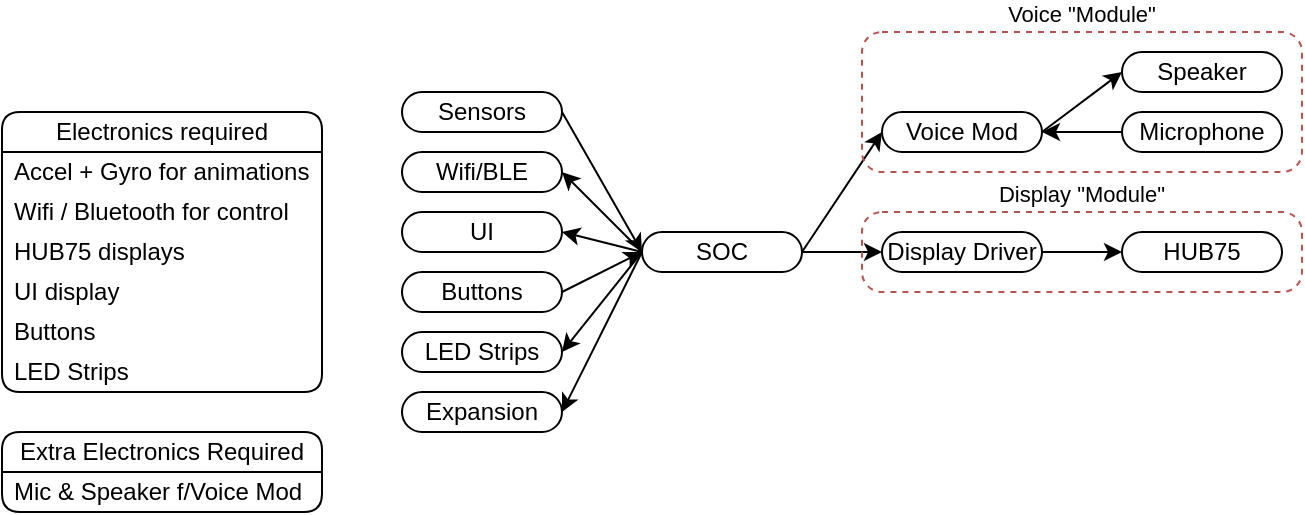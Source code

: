 <mxfile version="28.1.2">
  <diagram name="Page-1" id="0eXUzmamL8_OXHBGmZvd">
    <mxGraphModel dx="987" dy="705" grid="1" gridSize="10" guides="1" tooltips="1" connect="1" arrows="1" fold="1" page="1" pageScale="1" pageWidth="1000" pageHeight="530" math="0" shadow="0">
      <root>
        <mxCell id="0" />
        <mxCell id="1" parent="0" />
        <mxCell id="WlvkdHfP5dR42fJ3DuTj-3" value="Electronics required" style="swimlane;fontStyle=0;childLayout=stackLayout;horizontal=1;startSize=20;horizontalStack=0;resizeParent=1;resizeParentMax=0;resizeLast=0;collapsible=0;marginBottom=0;whiteSpace=wrap;html=1;rounded=1;container=1;" vertex="1" parent="1">
          <mxGeometry x="80" y="80" width="160" height="140" as="geometry" />
        </mxCell>
        <mxCell id="WlvkdHfP5dR42fJ3DuTj-4" value="Accel + Gyro for animations" style="text;strokeColor=none;fillColor=none;align=left;verticalAlign=middle;spacingLeft=4;spacingRight=4;overflow=hidden;points=[[0,0.5],[1,0.5]];portConstraint=eastwest;rotatable=0;whiteSpace=wrap;html=1;" vertex="1" parent="WlvkdHfP5dR42fJ3DuTj-3">
          <mxGeometry y="20" width="160" height="20" as="geometry" />
        </mxCell>
        <mxCell id="WlvkdHfP5dR42fJ3DuTj-5" value="Wifi / Bluetooth for control" style="text;strokeColor=none;fillColor=none;align=left;verticalAlign=middle;spacingLeft=4;spacingRight=4;overflow=hidden;points=[[0,0.5],[1,0.5]];portConstraint=eastwest;rotatable=0;whiteSpace=wrap;html=1;" vertex="1" parent="WlvkdHfP5dR42fJ3DuTj-3">
          <mxGeometry y="40" width="160" height="20" as="geometry" />
        </mxCell>
        <mxCell id="WlvkdHfP5dR42fJ3DuTj-6" value="HUB75 displays" style="text;strokeColor=none;fillColor=none;align=left;verticalAlign=middle;spacingLeft=4;spacingRight=4;overflow=hidden;points=[[0,0.5],[1,0.5]];portConstraint=eastwest;rotatable=0;whiteSpace=wrap;html=1;" vertex="1" parent="WlvkdHfP5dR42fJ3DuTj-3">
          <mxGeometry y="60" width="160" height="20" as="geometry" />
        </mxCell>
        <mxCell id="WlvkdHfP5dR42fJ3DuTj-7" value="UI display" style="text;strokeColor=none;fillColor=none;align=left;verticalAlign=middle;spacingLeft=4;spacingRight=4;overflow=hidden;points=[[0,0.5],[1,0.5]];portConstraint=eastwest;rotatable=0;whiteSpace=wrap;html=1;" vertex="1" parent="WlvkdHfP5dR42fJ3DuTj-3">
          <mxGeometry y="80" width="160" height="20" as="geometry" />
        </mxCell>
        <mxCell id="WlvkdHfP5dR42fJ3DuTj-13" value="Buttons" style="text;strokeColor=none;fillColor=none;align=left;verticalAlign=middle;spacingLeft=4;spacingRight=4;overflow=hidden;points=[[0,0.5],[1,0.5]];portConstraint=eastwest;rotatable=0;whiteSpace=wrap;html=1;" vertex="1" parent="WlvkdHfP5dR42fJ3DuTj-3">
          <mxGeometry y="100" width="160" height="20" as="geometry" />
        </mxCell>
        <mxCell id="WlvkdHfP5dR42fJ3DuTj-14" value="LED Strips" style="text;strokeColor=none;fillColor=none;align=left;verticalAlign=middle;spacingLeft=4;spacingRight=4;overflow=hidden;points=[[0,0.5],[1,0.5]];portConstraint=eastwest;rotatable=0;whiteSpace=wrap;html=1;" vertex="1" parent="WlvkdHfP5dR42fJ3DuTj-3">
          <mxGeometry y="120" width="160" height="20" as="geometry" />
        </mxCell>
        <mxCell id="WlvkdHfP5dR42fJ3DuTj-9" value="Extra Electronics Required" style="swimlane;fontStyle=0;childLayout=stackLayout;horizontal=1;startSize=20;horizontalStack=0;resizeParent=1;resizeParentMax=0;resizeLast=0;collapsible=0;marginBottom=0;whiteSpace=wrap;html=1;rounded=1;container=1;" vertex="1" parent="1">
          <mxGeometry x="80" y="240" width="160" height="40" as="geometry" />
        </mxCell>
        <mxCell id="WlvkdHfP5dR42fJ3DuTj-10" value="Mic &amp;amp; Speaker f/Voice Mod" style="text;strokeColor=none;fillColor=none;align=left;verticalAlign=middle;spacingLeft=4;spacingRight=4;overflow=hidden;points=[[0,0.5],[1,0.5]];portConstraint=eastwest;rotatable=0;whiteSpace=wrap;html=1;" vertex="1" parent="WlvkdHfP5dR42fJ3DuTj-9">
          <mxGeometry y="20" width="160" height="20" as="geometry" />
        </mxCell>
        <mxCell id="WlvkdHfP5dR42fJ3DuTj-44" style="edgeStyle=none;shape=connector;rounded=0;orthogonalLoop=1;jettySize=auto;html=1;exitX=0;exitY=0.5;exitDx=0;exitDy=0;exitPerimeter=0;strokeColor=default;align=center;verticalAlign=middle;fontFamily=Helvetica;fontSize=11;fontColor=default;labelBackgroundColor=default;endArrow=classic;entryX=1;entryY=0.5;entryDx=0;entryDy=0;entryPerimeter=0;" edge="1" parent="1" source="WlvkdHfP5dR42fJ3DuTj-15" target="WlvkdHfP5dR42fJ3DuTj-45">
          <mxGeometry relative="1" as="geometry">
            <mxPoint x="520" y="270" as="targetPoint" />
          </mxGeometry>
        </mxCell>
        <mxCell id="WlvkdHfP5dR42fJ3DuTj-15" value="SOC" style="rounded=1;whiteSpace=wrap;html=1;absoluteArcSize=1;points=[[0,0.5,0,0,0],[1,0.5,0,0,0]];" vertex="1" parent="1">
          <mxGeometry x="400" y="140" width="80" height="20" as="geometry" />
        </mxCell>
        <mxCell id="WlvkdHfP5dR42fJ3DuTj-16" value="UI" style="rounded=1;whiteSpace=wrap;html=1;absoluteArcSize=1;points=[[0,0.5,0,0,0],[1,0.5,0,0,0]];" vertex="1" parent="1">
          <mxGeometry x="280" y="130" width="80" height="20" as="geometry" />
        </mxCell>
        <mxCell id="WlvkdHfP5dR42fJ3DuTj-17" style="rounded=0;orthogonalLoop=1;jettySize=auto;html=1;exitX=0;exitY=0.5;exitDx=0;exitDy=0;exitPerimeter=0;entryX=1;entryY=0.5;entryDx=0;entryDy=0;entryPerimeter=0;" edge="1" parent="1" source="WlvkdHfP5dR42fJ3DuTj-15" target="WlvkdHfP5dR42fJ3DuTj-16">
          <mxGeometry relative="1" as="geometry" />
        </mxCell>
        <mxCell id="WlvkdHfP5dR42fJ3DuTj-18" value="Buttons" style="rounded=1;whiteSpace=wrap;html=1;absoluteArcSize=1;points=[[0,0.5,0,0,0],[1,0.5,0,0,0]];" vertex="1" parent="1">
          <mxGeometry x="280" y="160" width="80" height="20" as="geometry" />
        </mxCell>
        <mxCell id="WlvkdHfP5dR42fJ3DuTj-21" style="rounded=0;orthogonalLoop=1;jettySize=auto;html=1;exitX=1;exitY=0.5;exitDx=0;exitDy=0;exitPerimeter=0;entryX=0;entryY=0.5;entryDx=0;entryDy=0;entryPerimeter=0;" edge="1" parent="1" source="WlvkdHfP5dR42fJ3DuTj-15" target="WlvkdHfP5dR42fJ3DuTj-20">
          <mxGeometry relative="1" as="geometry" />
        </mxCell>
        <mxCell id="WlvkdHfP5dR42fJ3DuTj-23" style="edgeStyle=none;shape=connector;rounded=0;orthogonalLoop=1;jettySize=auto;html=1;exitX=1;exitY=0.5;exitDx=0;exitDy=0;exitPerimeter=0;entryX=0;entryY=0.5;entryDx=0;entryDy=0;entryPerimeter=0;strokeColor=default;align=center;verticalAlign=middle;fontFamily=Helvetica;fontSize=11;fontColor=default;labelBackgroundColor=default;endArrow=classic;" edge="1" parent="1" source="WlvkdHfP5dR42fJ3DuTj-15" target="WlvkdHfP5dR42fJ3DuTj-22">
          <mxGeometry relative="1" as="geometry" />
        </mxCell>
        <mxCell id="WlvkdHfP5dR42fJ3DuTj-28" value="Wifi/BLE" style="rounded=1;whiteSpace=wrap;html=1;absoluteArcSize=1;points=[[0,0.5,0,0,0],[1,0.5,0,0,0]];" vertex="1" parent="1">
          <mxGeometry x="280" y="100" width="80" height="20" as="geometry" />
        </mxCell>
        <mxCell id="WlvkdHfP5dR42fJ3DuTj-29" style="edgeStyle=none;shape=connector;rounded=0;orthogonalLoop=1;jettySize=auto;html=1;exitX=0;exitY=0.5;exitDx=0;exitDy=0;exitPerimeter=0;entryX=1;entryY=0.5;entryDx=0;entryDy=0;entryPerimeter=0;strokeColor=default;align=center;verticalAlign=middle;fontFamily=Helvetica;fontSize=11;fontColor=default;labelBackgroundColor=default;endArrow=classic;" edge="1" parent="1" source="WlvkdHfP5dR42fJ3DuTj-15" target="WlvkdHfP5dR42fJ3DuTj-28">
          <mxGeometry relative="1" as="geometry" />
        </mxCell>
        <mxCell id="WlvkdHfP5dR42fJ3DuTj-32" value="Voice &quot;Module&quot;" style="rounded=1;whiteSpace=wrap;html=1;fontFamily=Helvetica;fontSize=11;labelBackgroundColor=default;absoluteArcSize=1;container=1;dropTarget=1;collapsible=0;recursiveResize=0;fillColor=none;dashed=1;strokeColor=#b85450;labelPosition=center;verticalLabelPosition=top;align=center;verticalAlign=bottom;" vertex="1" parent="1">
          <mxGeometry x="510" y="40" width="220" height="70" as="geometry" />
        </mxCell>
        <mxCell id="WlvkdHfP5dR42fJ3DuTj-20" value="Voice Mod" style="rounded=1;whiteSpace=wrap;html=1;absoluteArcSize=1;points=[[0,0.5,0,0,0],[1,0.5,0,0,0]];" vertex="1" parent="WlvkdHfP5dR42fJ3DuTj-32">
          <mxGeometry x="10" y="40" width="80" height="20" as="geometry" />
        </mxCell>
        <mxCell id="WlvkdHfP5dR42fJ3DuTj-24" value="Speaker" style="rounded=1;whiteSpace=wrap;html=1;absoluteArcSize=1;points=[[0,0.5,0,0,0],[1,0.5,0,0,0]];" vertex="1" parent="WlvkdHfP5dR42fJ3DuTj-32">
          <mxGeometry x="130" y="10" width="80" height="20" as="geometry" />
        </mxCell>
        <mxCell id="WlvkdHfP5dR42fJ3DuTj-25" style="edgeStyle=none;shape=connector;rounded=0;orthogonalLoop=1;jettySize=auto;html=1;exitX=1;exitY=0.5;exitDx=0;exitDy=0;exitPerimeter=0;strokeColor=default;align=center;verticalAlign=middle;fontFamily=Helvetica;fontSize=11;fontColor=default;labelBackgroundColor=default;endArrow=classic;entryX=0;entryY=0.5;entryDx=0;entryDy=0;entryPerimeter=0;" edge="1" parent="WlvkdHfP5dR42fJ3DuTj-32" source="WlvkdHfP5dR42fJ3DuTj-20" target="WlvkdHfP5dR42fJ3DuTj-24">
          <mxGeometry relative="1" as="geometry">
            <mxPoint x="100" y="20" as="targetPoint" />
          </mxGeometry>
        </mxCell>
        <mxCell id="WlvkdHfP5dR42fJ3DuTj-26" value="Microphone" style="rounded=1;whiteSpace=wrap;html=1;absoluteArcSize=1;points=[[0,0.5,0,0,0],[1,0.5,0,0,0]];" vertex="1" parent="WlvkdHfP5dR42fJ3DuTj-32">
          <mxGeometry x="130" y="40" width="80" height="20" as="geometry" />
        </mxCell>
        <mxCell id="WlvkdHfP5dR42fJ3DuTj-27" style="edgeStyle=none;shape=connector;rounded=0;orthogonalLoop=1;jettySize=auto;html=1;exitX=0;exitY=0.5;exitDx=0;exitDy=0;exitPerimeter=0;entryX=1;entryY=0.5;entryDx=0;entryDy=0;entryPerimeter=0;strokeColor=default;align=center;verticalAlign=middle;fontFamily=Helvetica;fontSize=11;fontColor=default;labelBackgroundColor=default;endArrow=classic;" edge="1" parent="WlvkdHfP5dR42fJ3DuTj-32" source="WlvkdHfP5dR42fJ3DuTj-26" target="WlvkdHfP5dR42fJ3DuTj-20">
          <mxGeometry relative="1" as="geometry" />
        </mxCell>
        <mxCell id="WlvkdHfP5dR42fJ3DuTj-33" value="Display &quot;Module&quot;" style="rounded=1;whiteSpace=wrap;html=1;fontFamily=Helvetica;fontSize=11;labelBackgroundColor=default;absoluteArcSize=1;container=1;dropTarget=1;collapsible=0;recursiveResize=0;fillColor=none;dashed=1;strokeColor=#b85450;labelPosition=center;verticalLabelPosition=top;align=center;verticalAlign=bottom;" vertex="1" parent="1">
          <mxGeometry x="510" y="130" width="220" height="40" as="geometry" />
        </mxCell>
        <mxCell id="WlvkdHfP5dR42fJ3DuTj-22" value="Display Driver" style="rounded=1;whiteSpace=wrap;html=1;absoluteArcSize=1;points=[[0,0.5,0,0,0],[1,0.5,0,0,0]];" vertex="1" parent="WlvkdHfP5dR42fJ3DuTj-33">
          <mxGeometry x="10" y="10" width="80" height="20" as="geometry" />
        </mxCell>
        <mxCell id="WlvkdHfP5dR42fJ3DuTj-30" value="HUB75" style="rounded=1;whiteSpace=wrap;html=1;absoluteArcSize=1;points=[[0,0.5,0,0,0],[1,0.5,0,0,0]];" vertex="1" parent="WlvkdHfP5dR42fJ3DuTj-33">
          <mxGeometry x="130" y="10" width="80" height="20" as="geometry" />
        </mxCell>
        <mxCell id="WlvkdHfP5dR42fJ3DuTj-31" style="edgeStyle=none;shape=connector;rounded=0;orthogonalLoop=1;jettySize=auto;html=1;exitX=1;exitY=0.5;exitDx=0;exitDy=0;exitPerimeter=0;entryX=0;entryY=0.5;entryDx=0;entryDy=0;entryPerimeter=0;strokeColor=default;align=center;verticalAlign=middle;fontFamily=Helvetica;fontSize=11;fontColor=default;labelBackgroundColor=default;endArrow=classic;" edge="1" parent="WlvkdHfP5dR42fJ3DuTj-33" source="WlvkdHfP5dR42fJ3DuTj-22" target="WlvkdHfP5dR42fJ3DuTj-30">
          <mxGeometry relative="1" as="geometry" />
        </mxCell>
        <mxCell id="WlvkdHfP5dR42fJ3DuTj-39" value="LED Strips" style="rounded=1;whiteSpace=wrap;html=1;absoluteArcSize=1;points=[[0,0.5,0,0,0],[1,0.5,0,0,0]];" vertex="1" parent="1">
          <mxGeometry x="280" y="190" width="80" height="20" as="geometry" />
        </mxCell>
        <mxCell id="WlvkdHfP5dR42fJ3DuTj-40" style="edgeStyle=none;shape=connector;rounded=0;orthogonalLoop=1;jettySize=auto;html=1;exitX=0;exitY=0.5;exitDx=0;exitDy=0;exitPerimeter=0;entryX=1;entryY=0.5;entryDx=0;entryDy=0;entryPerimeter=0;strokeColor=default;align=center;verticalAlign=middle;fontFamily=Helvetica;fontSize=11;fontColor=default;labelBackgroundColor=default;endArrow=classic;" edge="1" parent="1" source="WlvkdHfP5dR42fJ3DuTj-15" target="WlvkdHfP5dR42fJ3DuTj-39">
          <mxGeometry relative="1" as="geometry" />
        </mxCell>
        <mxCell id="WlvkdHfP5dR42fJ3DuTj-41" style="edgeStyle=none;shape=connector;rounded=0;orthogonalLoop=1;jettySize=auto;html=1;exitX=1;exitY=0.5;exitDx=0;exitDy=0;exitPerimeter=0;entryX=0;entryY=0.5;entryDx=0;entryDy=0;entryPerimeter=0;strokeColor=default;align=center;verticalAlign=middle;fontFamily=Helvetica;fontSize=11;fontColor=default;labelBackgroundColor=default;endArrow=classic;" edge="1" parent="1" source="WlvkdHfP5dR42fJ3DuTj-18" target="WlvkdHfP5dR42fJ3DuTj-15">
          <mxGeometry relative="1" as="geometry" />
        </mxCell>
        <mxCell id="WlvkdHfP5dR42fJ3DuTj-42" value="Sensors" style="rounded=1;whiteSpace=wrap;html=1;absoluteArcSize=1;points=[[0,0.5,0,0,0],[1,0.5,0,0,0]];" vertex="1" parent="1">
          <mxGeometry x="280" y="70" width="80" height="20" as="geometry" />
        </mxCell>
        <mxCell id="WlvkdHfP5dR42fJ3DuTj-43" style="edgeStyle=none;shape=connector;rounded=0;orthogonalLoop=1;jettySize=auto;html=1;exitX=1;exitY=0.5;exitDx=0;exitDy=0;exitPerimeter=0;entryX=0;entryY=0.5;entryDx=0;entryDy=0;entryPerimeter=0;strokeColor=default;align=center;verticalAlign=middle;fontFamily=Helvetica;fontSize=11;fontColor=default;labelBackgroundColor=default;endArrow=classic;" edge="1" parent="1" source="WlvkdHfP5dR42fJ3DuTj-42" target="WlvkdHfP5dR42fJ3DuTj-15">
          <mxGeometry relative="1" as="geometry" />
        </mxCell>
        <mxCell id="WlvkdHfP5dR42fJ3DuTj-45" value="Expansion" style="rounded=1;whiteSpace=wrap;html=1;absoluteArcSize=1;points=[[0,0.5,0,0,0],[1,0.5,0,0,0]];" vertex="1" parent="1">
          <mxGeometry x="280" y="220" width="80" height="20" as="geometry" />
        </mxCell>
      </root>
    </mxGraphModel>
  </diagram>
</mxfile>
